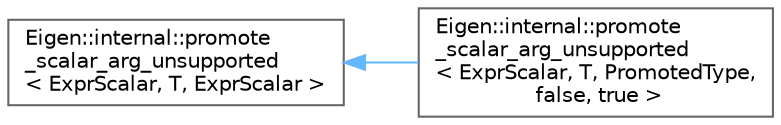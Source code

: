 digraph "Graphical Class Hierarchy"
{
 // LATEX_PDF_SIZE
  bgcolor="transparent";
  edge [fontname=Helvetica,fontsize=10,labelfontname=Helvetica,labelfontsize=10];
  node [fontname=Helvetica,fontsize=10,shape=box,height=0.2,width=0.4];
  rankdir="LR";
  Node0 [id="Node000000",label="Eigen::internal::promote\l_scalar_arg_unsupported\l\< ExprScalar, T, ExprScalar \>",height=0.2,width=0.4,color="grey40", fillcolor="white", style="filled",URL="$structEigen_1_1internal_1_1promote__scalar__arg__unsupported.html",tooltip=" "];
  Node0 -> Node1 [id="edge984_Node000000_Node000001",dir="back",color="steelblue1",style="solid",tooltip=" "];
  Node1 [id="Node000001",label="Eigen::internal::promote\l_scalar_arg_unsupported\l\< ExprScalar, T, PromotedType,\l false, true \>",height=0.2,width=0.4,color="grey40", fillcolor="white", style="filled",URL="$structEigen_1_1internal_1_1promote__scalar__arg__unsupported_3_01ExprScalar_00_01T_00_01PromotedType_00_01false_00_01true_01_4.html",tooltip=" "];
}
